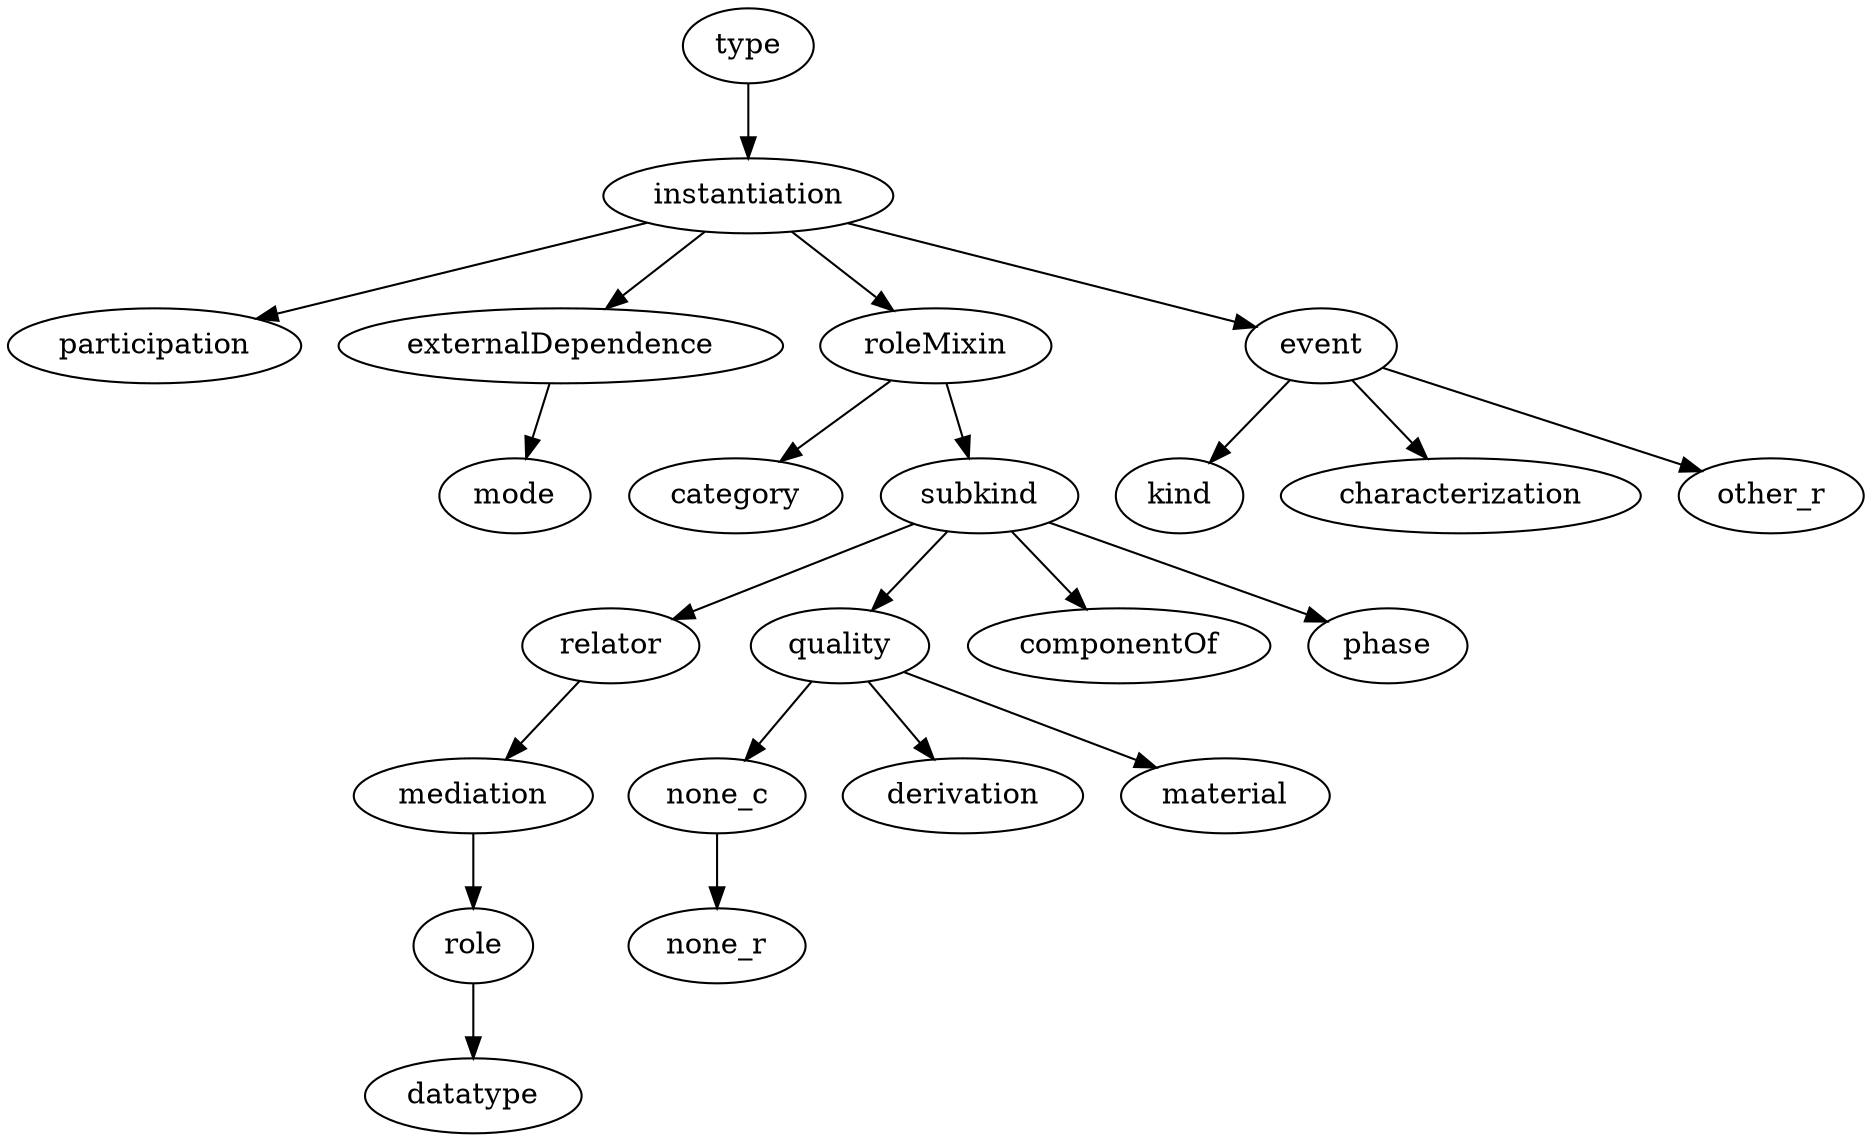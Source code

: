 strict digraph  {
type;
instantiation;
participation;
externalDependence;
roleMixin;
event;
kind;
characterization;
other_r;
mode;
category;
subkind;
relator;
quality;
componentOf;
phase;
mediation;
role;
datatype;
none_c;
derivation;
material;
none_r;
type -> instantiation;
instantiation -> participation;
instantiation -> externalDependence;
instantiation -> roleMixin;
instantiation -> event;
externalDependence -> mode;
roleMixin -> category;
roleMixin -> subkind;
event -> kind;
event -> characterization;
event -> other_r;
subkind -> relator;
subkind -> quality;
subkind -> componentOf;
subkind -> phase;
relator -> mediation;
quality -> none_c;
quality -> derivation;
quality -> material;
mediation -> role;
role -> datatype;
none_c -> none_r;
}
